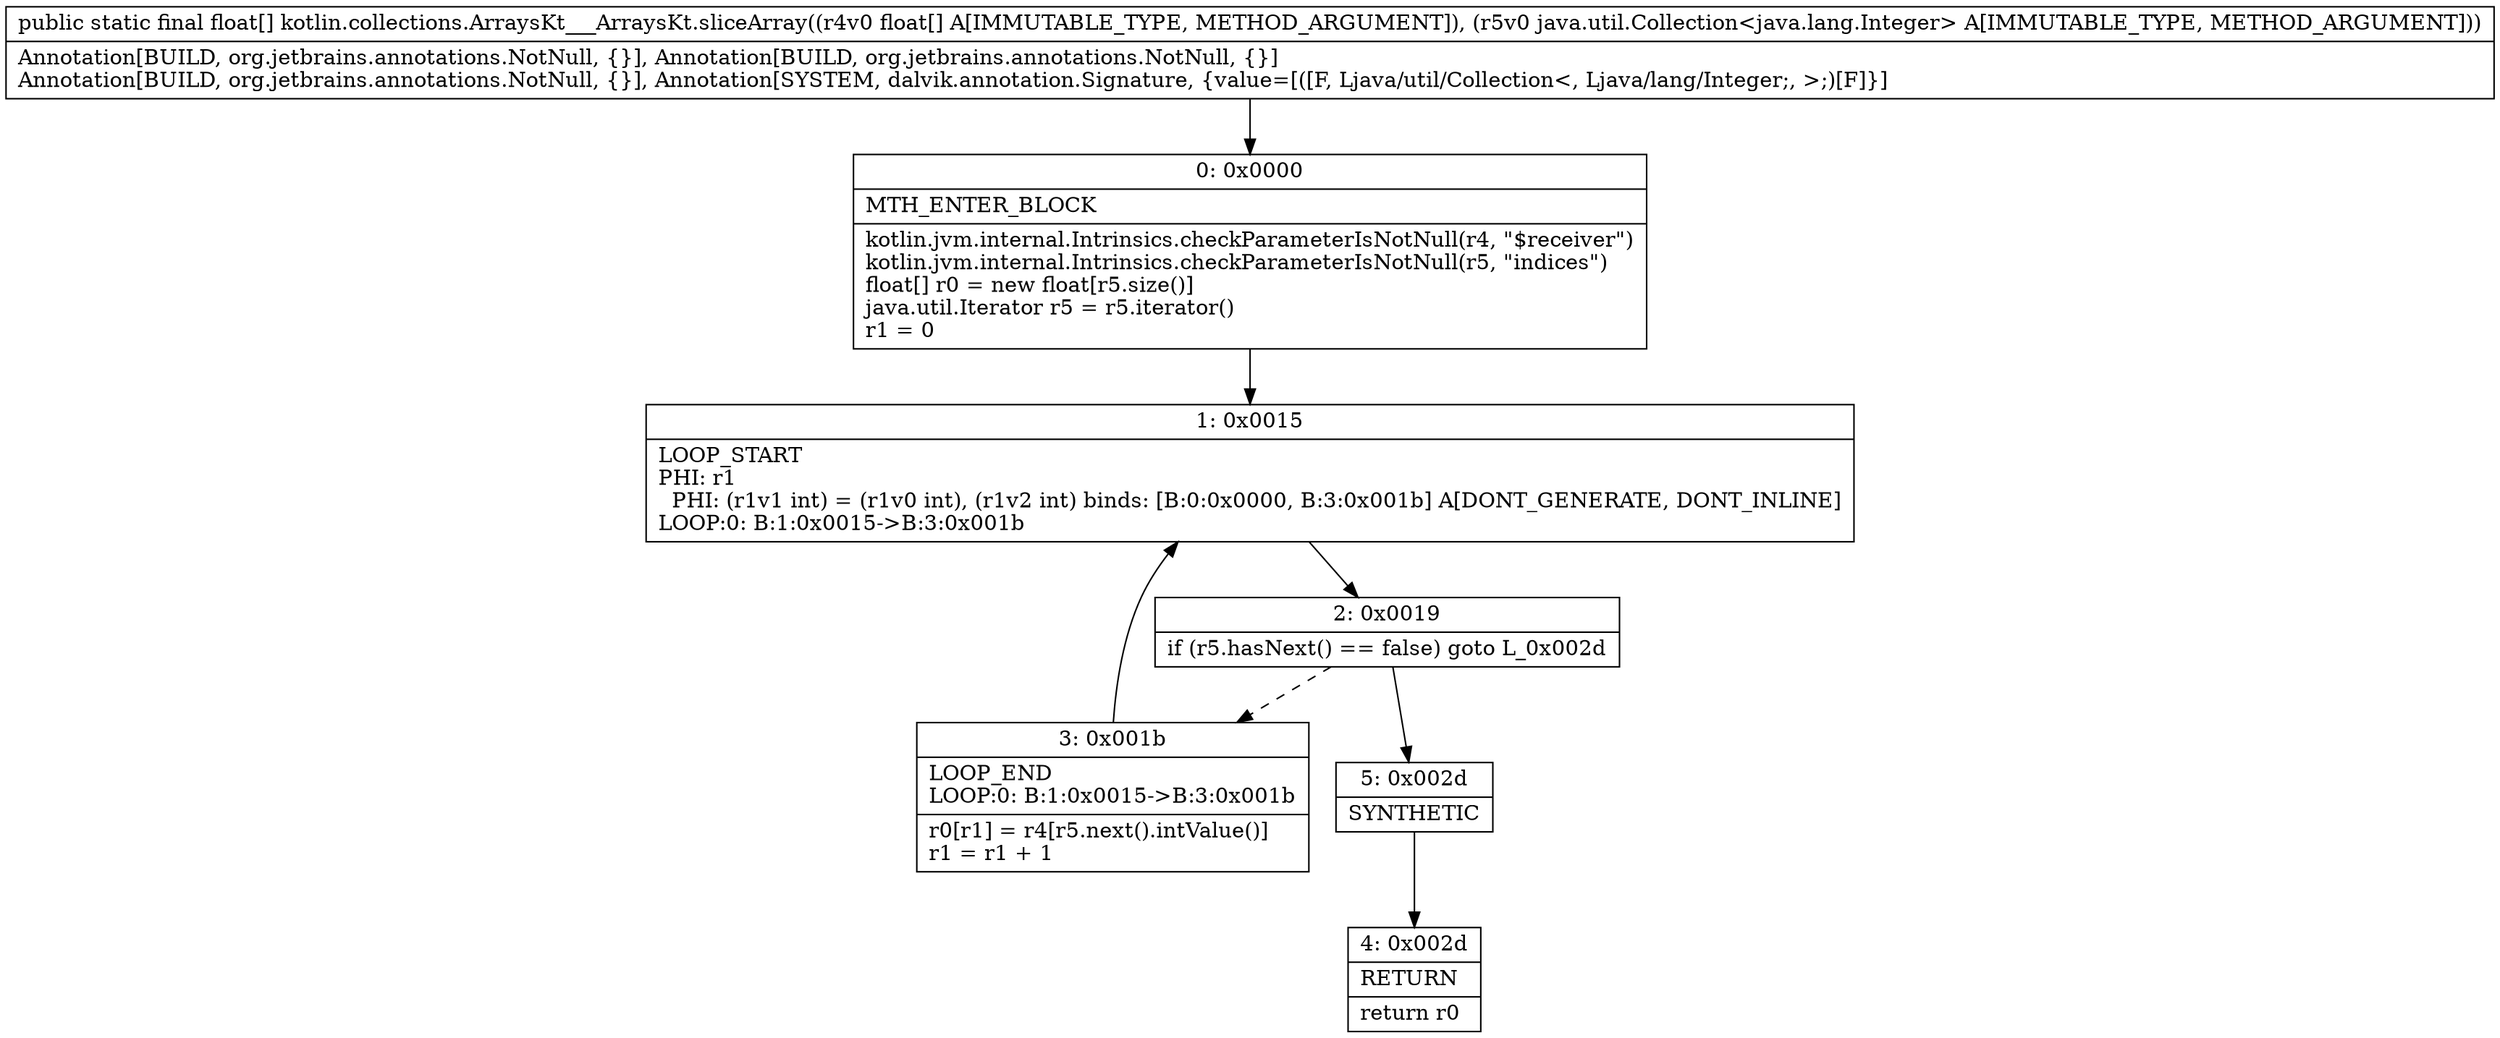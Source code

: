digraph "CFG forkotlin.collections.ArraysKt___ArraysKt.sliceArray([FLjava\/util\/Collection;)[F" {
Node_0 [shape=record,label="{0\:\ 0x0000|MTH_ENTER_BLOCK\l|kotlin.jvm.internal.Intrinsics.checkParameterIsNotNull(r4, \"$receiver\")\lkotlin.jvm.internal.Intrinsics.checkParameterIsNotNull(r5, \"indices\")\lfloat[] r0 = new float[r5.size()]\ljava.util.Iterator r5 = r5.iterator()\lr1 = 0\l}"];
Node_1 [shape=record,label="{1\:\ 0x0015|LOOP_START\lPHI: r1 \l  PHI: (r1v1 int) = (r1v0 int), (r1v2 int) binds: [B:0:0x0000, B:3:0x001b] A[DONT_GENERATE, DONT_INLINE]\lLOOP:0: B:1:0x0015\-\>B:3:0x001b\l}"];
Node_2 [shape=record,label="{2\:\ 0x0019|if (r5.hasNext() == false) goto L_0x002d\l}"];
Node_3 [shape=record,label="{3\:\ 0x001b|LOOP_END\lLOOP:0: B:1:0x0015\-\>B:3:0x001b\l|r0[r1] = r4[r5.next().intValue()]\lr1 = r1 + 1\l}"];
Node_4 [shape=record,label="{4\:\ 0x002d|RETURN\l|return r0\l}"];
Node_5 [shape=record,label="{5\:\ 0x002d|SYNTHETIC\l}"];
MethodNode[shape=record,label="{public static final float[] kotlin.collections.ArraysKt___ArraysKt.sliceArray((r4v0 float[] A[IMMUTABLE_TYPE, METHOD_ARGUMENT]), (r5v0 java.util.Collection\<java.lang.Integer\> A[IMMUTABLE_TYPE, METHOD_ARGUMENT]))  | Annotation[BUILD, org.jetbrains.annotations.NotNull, \{\}], Annotation[BUILD, org.jetbrains.annotations.NotNull, \{\}]\lAnnotation[BUILD, org.jetbrains.annotations.NotNull, \{\}], Annotation[SYSTEM, dalvik.annotation.Signature, \{value=[([F, Ljava\/util\/Collection\<, Ljava\/lang\/Integer;, \>;)[F]\}]\l}"];
MethodNode -> Node_0;
Node_0 -> Node_1;
Node_1 -> Node_2;
Node_2 -> Node_3[style=dashed];
Node_2 -> Node_5;
Node_3 -> Node_1;
Node_5 -> Node_4;
}


